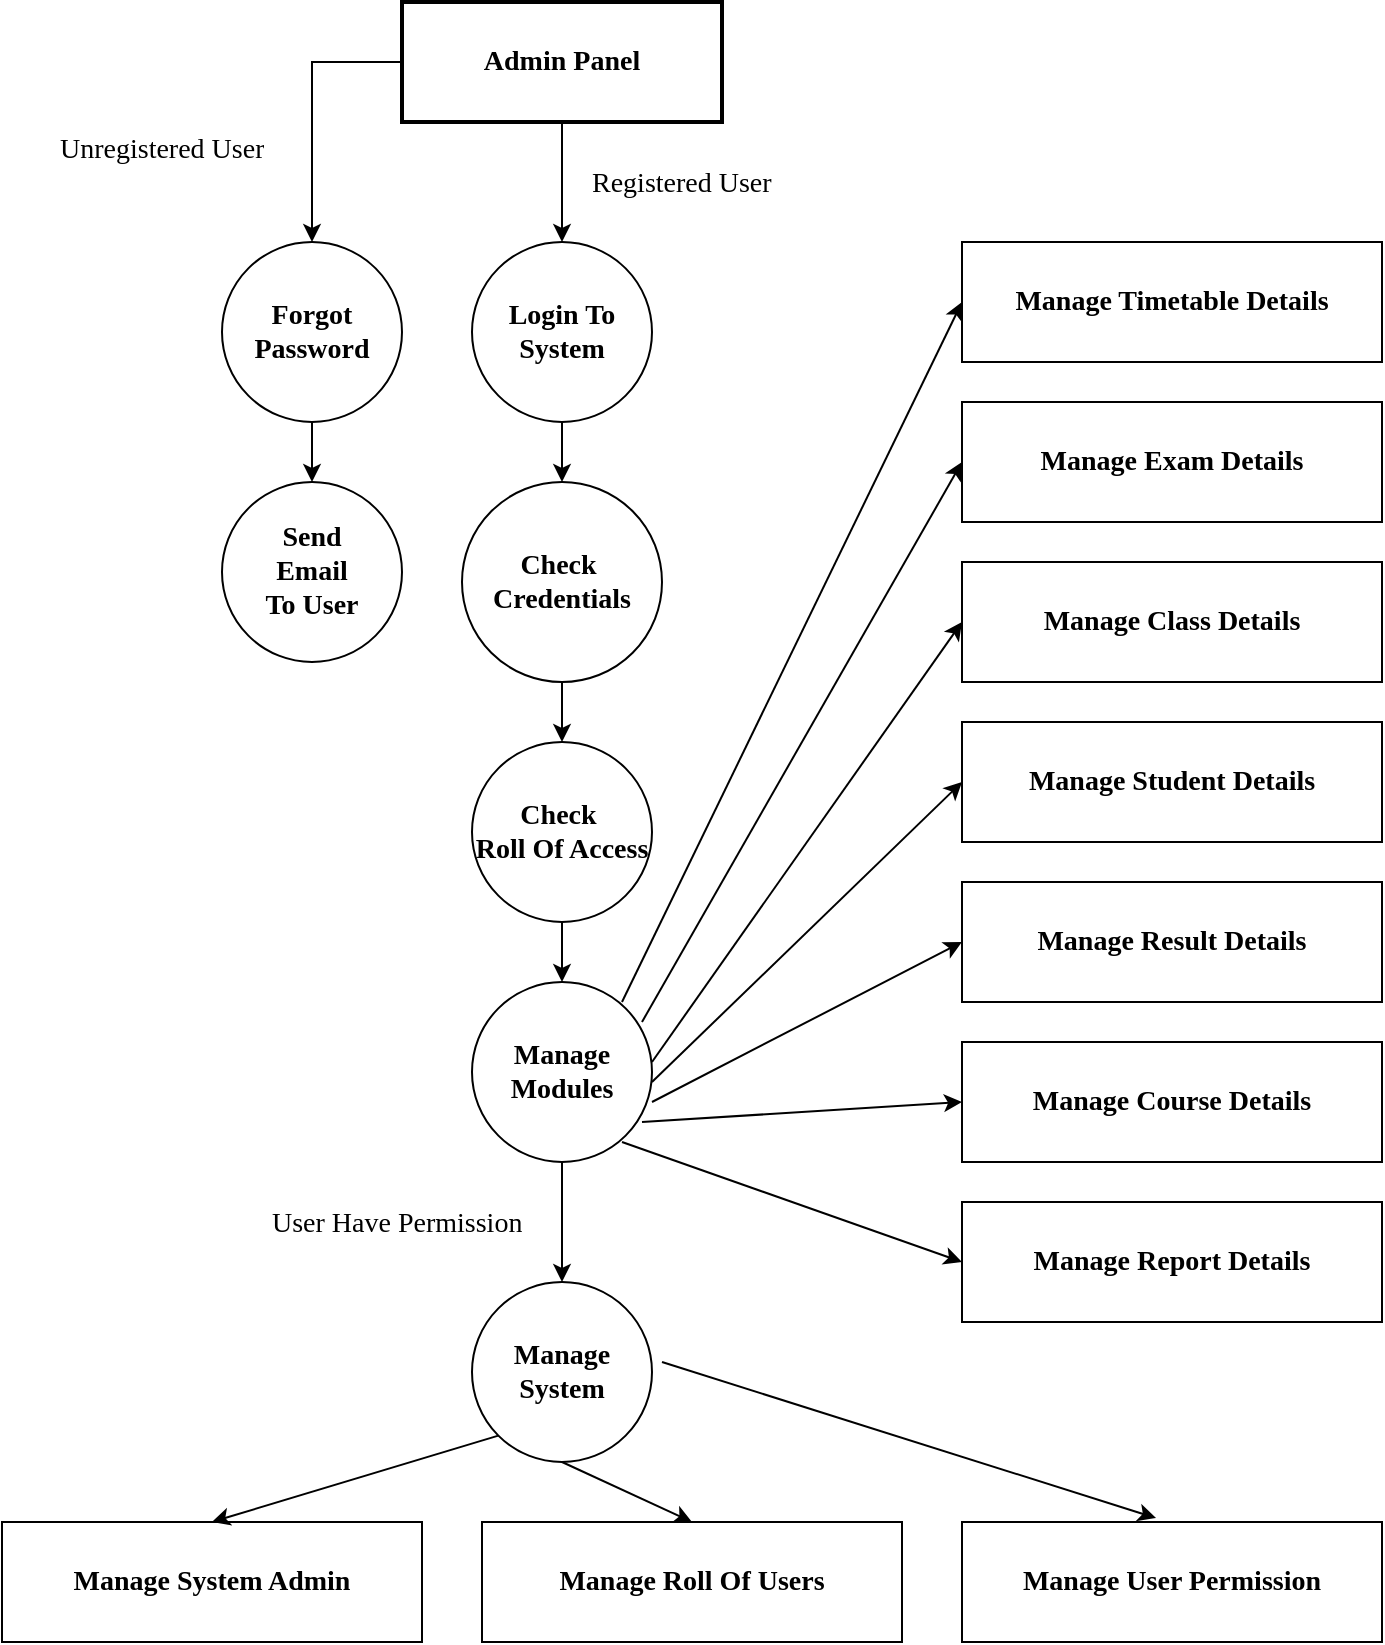 <mxfile version="18.0.0" type="github">
  <diagram id="ls_X3aQxMcxnJuxUbApl" name="Page-1">
    <mxGraphModel dx="1718" dy="482" grid="1" gridSize="10" guides="1" tooltips="1" connect="1" arrows="1" fold="1" page="1" pageScale="1" pageWidth="850" pageHeight="1100" math="0" shadow="0">
      <root>
        <mxCell id="0" />
        <mxCell id="1" parent="0" />
        <mxCell id="jNjzk4i6pZxGlqVZtwDw-62" style="edgeStyle=orthogonalEdgeStyle;rounded=0;orthogonalLoop=1;jettySize=auto;html=1;entryX=0.5;entryY=0;entryDx=0;entryDy=0;fontFamily=Tahoma;fontSize=14;" edge="1" parent="1" source="jNjzk4i6pZxGlqVZtwDw-7" target="jNjzk4i6pZxGlqVZtwDw-45">
          <mxGeometry relative="1" as="geometry">
            <Array as="points">
              <mxPoint x="35" y="110" />
            </Array>
          </mxGeometry>
        </mxCell>
        <mxCell id="jNjzk4i6pZxGlqVZtwDw-64" style="edgeStyle=orthogonalEdgeStyle;rounded=0;orthogonalLoop=1;jettySize=auto;html=1;exitX=0.5;exitY=1;exitDx=0;exitDy=0;fontFamily=Tahoma;fontSize=14;entryX=0.5;entryY=0;entryDx=0;entryDy=0;" edge="1" parent="1" source="jNjzk4i6pZxGlqVZtwDw-7" target="jNjzk4i6pZxGlqVZtwDw-47">
          <mxGeometry relative="1" as="geometry">
            <mxPoint x="170" y="200" as="targetPoint" />
          </mxGeometry>
        </mxCell>
        <mxCell id="jNjzk4i6pZxGlqVZtwDw-7" value="&lt;b&gt;Admin Panel&lt;/b&gt;" style="rounded=0;whiteSpace=wrap;html=1;fontFamily=Tahoma;fontSize=14;strokeWidth=2;" vertex="1" parent="1">
          <mxGeometry x="80" y="80" width="160" height="60" as="geometry" />
        </mxCell>
        <mxCell id="jNjzk4i6pZxGlqVZtwDw-63" style="edgeStyle=orthogonalEdgeStyle;rounded=0;orthogonalLoop=1;jettySize=auto;html=1;exitX=0.5;exitY=1;exitDx=0;exitDy=0;entryX=0.5;entryY=0;entryDx=0;entryDy=0;fontFamily=Tahoma;fontSize=14;" edge="1" parent="1" source="jNjzk4i6pZxGlqVZtwDw-45" target="jNjzk4i6pZxGlqVZtwDw-46">
          <mxGeometry relative="1" as="geometry" />
        </mxCell>
        <mxCell id="jNjzk4i6pZxGlqVZtwDw-45" value="&lt;b&gt;Forgot&lt;br&gt;Password&lt;/b&gt;" style="ellipse;whiteSpace=wrap;html=1;aspect=fixed;fontFamily=Tahoma;fontSize=14;" vertex="1" parent="1">
          <mxGeometry x="-10" y="200" width="90" height="90" as="geometry" />
        </mxCell>
        <mxCell id="jNjzk4i6pZxGlqVZtwDw-46" value="&lt;b&gt;Send &lt;br&gt;Email&lt;br&gt;To User&lt;/b&gt;" style="ellipse;whiteSpace=wrap;html=1;aspect=fixed;fontFamily=Tahoma;fontSize=14;" vertex="1" parent="1">
          <mxGeometry x="-10" y="320" width="90" height="90" as="geometry" />
        </mxCell>
        <mxCell id="jNjzk4i6pZxGlqVZtwDw-66" style="edgeStyle=orthogonalEdgeStyle;rounded=0;orthogonalLoop=1;jettySize=auto;html=1;exitX=0.5;exitY=1;exitDx=0;exitDy=0;entryX=0.5;entryY=0;entryDx=0;entryDy=0;fontFamily=Tahoma;fontSize=14;" edge="1" parent="1" source="jNjzk4i6pZxGlqVZtwDw-47" target="jNjzk4i6pZxGlqVZtwDw-48">
          <mxGeometry relative="1" as="geometry" />
        </mxCell>
        <mxCell id="jNjzk4i6pZxGlqVZtwDw-47" value="&lt;b&gt;Login To System&lt;/b&gt;" style="ellipse;whiteSpace=wrap;html=1;aspect=fixed;fontFamily=Tahoma;fontSize=14;" vertex="1" parent="1">
          <mxGeometry x="115" y="200" width="90" height="90" as="geometry" />
        </mxCell>
        <mxCell id="jNjzk4i6pZxGlqVZtwDw-67" style="edgeStyle=orthogonalEdgeStyle;rounded=0;orthogonalLoop=1;jettySize=auto;html=1;exitX=0.5;exitY=1;exitDx=0;exitDy=0;entryX=0.5;entryY=0;entryDx=0;entryDy=0;fontFamily=Tahoma;fontSize=14;" edge="1" parent="1" source="jNjzk4i6pZxGlqVZtwDw-48" target="jNjzk4i6pZxGlqVZtwDw-49">
          <mxGeometry relative="1" as="geometry" />
        </mxCell>
        <mxCell id="jNjzk4i6pZxGlqVZtwDw-48" value="&lt;b&gt;Check&amp;nbsp;&lt;br&gt;Credentials&lt;/b&gt;" style="ellipse;whiteSpace=wrap;html=1;aspect=fixed;fontFamily=Tahoma;fontSize=14;" vertex="1" parent="1">
          <mxGeometry x="110" y="320" width="100" height="100" as="geometry" />
        </mxCell>
        <mxCell id="jNjzk4i6pZxGlqVZtwDw-68" style="edgeStyle=orthogonalEdgeStyle;rounded=0;orthogonalLoop=1;jettySize=auto;html=1;exitX=0.5;exitY=1;exitDx=0;exitDy=0;entryX=0.5;entryY=0;entryDx=0;entryDy=0;fontFamily=Tahoma;fontSize=14;" edge="1" parent="1" source="jNjzk4i6pZxGlqVZtwDw-49" target="jNjzk4i6pZxGlqVZtwDw-50">
          <mxGeometry relative="1" as="geometry" />
        </mxCell>
        <mxCell id="jNjzk4i6pZxGlqVZtwDw-49" value="&lt;b&gt;Check&amp;nbsp;&lt;br&gt;Roll Of Access&lt;/b&gt;" style="ellipse;whiteSpace=wrap;html=1;aspect=fixed;fontFamily=Tahoma;fontSize=14;" vertex="1" parent="1">
          <mxGeometry x="115" y="450" width="90" height="90" as="geometry" />
        </mxCell>
        <mxCell id="jNjzk4i6pZxGlqVZtwDw-69" style="edgeStyle=orthogonalEdgeStyle;rounded=0;orthogonalLoop=1;jettySize=auto;html=1;exitX=0.5;exitY=1;exitDx=0;exitDy=0;entryX=0.5;entryY=0;entryDx=0;entryDy=0;fontFamily=Tahoma;fontSize=14;" edge="1" parent="1" source="jNjzk4i6pZxGlqVZtwDw-50" target="jNjzk4i6pZxGlqVZtwDw-58">
          <mxGeometry relative="1" as="geometry" />
        </mxCell>
        <mxCell id="jNjzk4i6pZxGlqVZtwDw-50" value="&lt;b&gt;Manage Modules&lt;/b&gt;" style="ellipse;whiteSpace=wrap;html=1;aspect=fixed;fontFamily=Tahoma;fontSize=14;" vertex="1" parent="1">
          <mxGeometry x="115" y="570" width="90" height="90" as="geometry" />
        </mxCell>
        <mxCell id="jNjzk4i6pZxGlqVZtwDw-51" value="&lt;b&gt;Manage Timetable Details&lt;/b&gt;" style="rounded=0;whiteSpace=wrap;html=1;fontFamily=Tahoma;fontSize=14;" vertex="1" parent="1">
          <mxGeometry x="360" y="200" width="210" height="60" as="geometry" />
        </mxCell>
        <mxCell id="jNjzk4i6pZxGlqVZtwDw-52" value="&lt;b&gt;Manage Exam Details&lt;/b&gt;" style="rounded=0;whiteSpace=wrap;html=1;fontFamily=Tahoma;fontSize=14;" vertex="1" parent="1">
          <mxGeometry x="360" y="280" width="210" height="60" as="geometry" />
        </mxCell>
        <mxCell id="jNjzk4i6pZxGlqVZtwDw-53" value="&lt;b&gt;Manage Class Details&lt;/b&gt;" style="rounded=0;whiteSpace=wrap;html=1;fontFamily=Tahoma;fontSize=14;" vertex="1" parent="1">
          <mxGeometry x="360" y="360" width="210" height="60" as="geometry" />
        </mxCell>
        <mxCell id="jNjzk4i6pZxGlqVZtwDw-54" value="&lt;b&gt;Manage Student Details&lt;/b&gt;" style="rounded=0;whiteSpace=wrap;html=1;fontFamily=Tahoma;fontSize=14;" vertex="1" parent="1">
          <mxGeometry x="360" y="440" width="210" height="60" as="geometry" />
        </mxCell>
        <mxCell id="jNjzk4i6pZxGlqVZtwDw-55" value="&lt;b&gt;Manage Result Details&lt;/b&gt;" style="rounded=0;whiteSpace=wrap;html=1;fontFamily=Tahoma;fontSize=14;" vertex="1" parent="1">
          <mxGeometry x="360" y="520" width="210" height="60" as="geometry" />
        </mxCell>
        <mxCell id="jNjzk4i6pZxGlqVZtwDw-56" value="&lt;b&gt;Manage Course Details&lt;/b&gt;" style="rounded=0;whiteSpace=wrap;html=1;fontFamily=Tahoma;fontSize=14;" vertex="1" parent="1">
          <mxGeometry x="360" y="600" width="210" height="60" as="geometry" />
        </mxCell>
        <mxCell id="jNjzk4i6pZxGlqVZtwDw-57" value="&lt;b&gt;Manage Report Details&lt;/b&gt;" style="rounded=0;whiteSpace=wrap;html=1;fontFamily=Tahoma;fontSize=14;" vertex="1" parent="1">
          <mxGeometry x="360" y="680" width="210" height="60" as="geometry" />
        </mxCell>
        <mxCell id="jNjzk4i6pZxGlqVZtwDw-58" value="&lt;b&gt;Manage System&lt;/b&gt;" style="ellipse;whiteSpace=wrap;html=1;aspect=fixed;fontFamily=Tahoma;fontSize=14;" vertex="1" parent="1">
          <mxGeometry x="115" y="720" width="90" height="90" as="geometry" />
        </mxCell>
        <mxCell id="jNjzk4i6pZxGlqVZtwDw-59" value="&lt;b&gt;Manage User Permission&lt;/b&gt;" style="rounded=0;whiteSpace=wrap;html=1;fontFamily=Tahoma;fontSize=14;" vertex="1" parent="1">
          <mxGeometry x="360" y="840" width="210" height="60" as="geometry" />
        </mxCell>
        <mxCell id="jNjzk4i6pZxGlqVZtwDw-60" value="&lt;b&gt;Manage Roll Of Users&lt;/b&gt;" style="rounded=0;whiteSpace=wrap;html=1;fontFamily=Tahoma;fontSize=14;" vertex="1" parent="1">
          <mxGeometry x="120" y="840" width="210" height="60" as="geometry" />
        </mxCell>
        <mxCell id="jNjzk4i6pZxGlqVZtwDw-61" value="&lt;b&gt;Manage System Admin&lt;/b&gt;" style="rounded=0;whiteSpace=wrap;html=1;fontFamily=Tahoma;fontSize=14;" vertex="1" parent="1">
          <mxGeometry x="-120" y="840" width="210" height="60" as="geometry" />
        </mxCell>
        <mxCell id="jNjzk4i6pZxGlqVZtwDw-65" style="edgeStyle=orthogonalEdgeStyle;rounded=0;orthogonalLoop=1;jettySize=auto;html=1;exitX=0.5;exitY=1;exitDx=0;exitDy=0;fontFamily=Tahoma;fontSize=14;" edge="1" parent="1" source="jNjzk4i6pZxGlqVZtwDw-7" target="jNjzk4i6pZxGlqVZtwDw-7">
          <mxGeometry relative="1" as="geometry" />
        </mxCell>
        <mxCell id="jNjzk4i6pZxGlqVZtwDw-70" value="" style="endArrow=classic;html=1;rounded=0;fontFamily=Tahoma;fontSize=14;entryX=0;entryY=0.5;entryDx=0;entryDy=0;" edge="1" parent="1" target="jNjzk4i6pZxGlqVZtwDw-51">
          <mxGeometry width="50" height="50" relative="1" as="geometry">
            <mxPoint x="190" y="580" as="sourcePoint" />
            <mxPoint x="240" y="530" as="targetPoint" />
          </mxGeometry>
        </mxCell>
        <mxCell id="jNjzk4i6pZxGlqVZtwDw-71" value="" style="endArrow=classic;html=1;rounded=0;fontFamily=Tahoma;fontSize=14;entryX=0;entryY=0.5;entryDx=0;entryDy=0;" edge="1" parent="1" target="jNjzk4i6pZxGlqVZtwDw-52">
          <mxGeometry width="50" height="50" relative="1" as="geometry">
            <mxPoint x="200" y="590" as="sourcePoint" />
            <mxPoint x="370" y="240" as="targetPoint" />
          </mxGeometry>
        </mxCell>
        <mxCell id="jNjzk4i6pZxGlqVZtwDw-72" value="" style="endArrow=classic;html=1;rounded=0;fontFamily=Tahoma;fontSize=14;entryX=0;entryY=0.5;entryDx=0;entryDy=0;" edge="1" parent="1" target="jNjzk4i6pZxGlqVZtwDw-53">
          <mxGeometry width="50" height="50" relative="1" as="geometry">
            <mxPoint x="205" y="610" as="sourcePoint" />
            <mxPoint x="365" y="330" as="targetPoint" />
          </mxGeometry>
        </mxCell>
        <mxCell id="jNjzk4i6pZxGlqVZtwDw-73" value="" style="endArrow=classic;html=1;rounded=0;fontFamily=Tahoma;fontSize=14;entryX=0;entryY=0.5;entryDx=0;entryDy=0;" edge="1" parent="1" target="jNjzk4i6pZxGlqVZtwDw-54">
          <mxGeometry width="50" height="50" relative="1" as="geometry">
            <mxPoint x="205" y="620" as="sourcePoint" />
            <mxPoint x="360" y="400" as="targetPoint" />
          </mxGeometry>
        </mxCell>
        <mxCell id="jNjzk4i6pZxGlqVZtwDw-74" value="" style="endArrow=classic;html=1;rounded=0;fontFamily=Tahoma;fontSize=14;entryX=0;entryY=0.5;entryDx=0;entryDy=0;" edge="1" parent="1" target="jNjzk4i6pZxGlqVZtwDw-55">
          <mxGeometry width="50" height="50" relative="1" as="geometry">
            <mxPoint x="205" y="630" as="sourcePoint" />
            <mxPoint x="360" y="480" as="targetPoint" />
          </mxGeometry>
        </mxCell>
        <mxCell id="jNjzk4i6pZxGlqVZtwDw-75" value="" style="endArrow=classic;html=1;rounded=0;fontFamily=Tahoma;fontSize=14;entryX=0;entryY=0.5;entryDx=0;entryDy=0;" edge="1" parent="1" target="jNjzk4i6pZxGlqVZtwDw-56">
          <mxGeometry width="50" height="50" relative="1" as="geometry">
            <mxPoint x="200" y="640" as="sourcePoint" />
            <mxPoint x="355" y="560" as="targetPoint" />
          </mxGeometry>
        </mxCell>
        <mxCell id="jNjzk4i6pZxGlqVZtwDw-76" value="" style="endArrow=classic;html=1;rounded=0;fontFamily=Tahoma;fontSize=14;entryX=0;entryY=0.5;entryDx=0;entryDy=0;" edge="1" parent="1" target="jNjzk4i6pZxGlqVZtwDw-57">
          <mxGeometry width="50" height="50" relative="1" as="geometry">
            <mxPoint x="190" y="650" as="sourcePoint" />
            <mxPoint x="350" y="640" as="targetPoint" />
          </mxGeometry>
        </mxCell>
        <mxCell id="jNjzk4i6pZxGlqVZtwDw-77" value="" style="endArrow=classic;html=1;rounded=0;fontFamily=Tahoma;fontSize=14;entryX=0.5;entryY=0;entryDx=0;entryDy=0;exitX=0.5;exitY=1;exitDx=0;exitDy=0;" edge="1" parent="1" target="jNjzk4i6pZxGlqVZtwDw-60">
          <mxGeometry width="50" height="50" relative="1" as="geometry">
            <mxPoint x="160" y="810" as="sourcePoint" />
            <mxPoint x="230" y="770" as="targetPoint" />
          </mxGeometry>
        </mxCell>
        <mxCell id="jNjzk4i6pZxGlqVZtwDw-78" value="" style="endArrow=classic;html=1;rounded=0;fontFamily=Tahoma;fontSize=14;entryX=0.5;entryY=0;entryDx=0;entryDy=0;exitX=0;exitY=1;exitDx=0;exitDy=0;" edge="1" parent="1" source="jNjzk4i6pZxGlqVZtwDw-58" target="jNjzk4i6pZxGlqVZtwDw-61">
          <mxGeometry width="50" height="50" relative="1" as="geometry">
            <mxPoint x="45" y="750" as="sourcePoint" />
            <mxPoint x="110" y="780" as="targetPoint" />
          </mxGeometry>
        </mxCell>
        <mxCell id="jNjzk4i6pZxGlqVZtwDw-79" value="" style="endArrow=classic;html=1;rounded=0;fontFamily=Tahoma;fontSize=14;entryX=0.462;entryY=-0.033;entryDx=0;entryDy=0;entryPerimeter=0;" edge="1" parent="1" target="jNjzk4i6pZxGlqVZtwDw-59">
          <mxGeometry width="50" height="50" relative="1" as="geometry">
            <mxPoint x="210" y="760" as="sourcePoint" />
            <mxPoint x="460" y="810" as="targetPoint" />
          </mxGeometry>
        </mxCell>
        <mxCell id="jNjzk4i6pZxGlqVZtwDw-88" value="&lt;h1&gt;&lt;span style=&quot;font-size: 14px; font-weight: 400; text-align: center;&quot;&gt;&lt;font color=&quot;#000000&quot;&gt;Registered User&lt;/font&gt;&lt;/span&gt;&lt;br&gt;&lt;/h1&gt;" style="text;html=1;strokeColor=none;fillColor=none;spacing=5;spacingTop=-20;whiteSpace=wrap;overflow=hidden;rounded=0;fontFamily=Tahoma;fontSize=14;fontColor=#808080;" vertex="1" parent="1">
          <mxGeometry x="170" y="140" width="190" height="40" as="geometry" />
        </mxCell>
        <mxCell id="jNjzk4i6pZxGlqVZtwDw-89" value="&lt;h1&gt;&lt;span style=&quot;font-size: 14px; font-weight: 400; text-align: center;&quot;&gt;&lt;font color=&quot;#000000&quot;&gt;Unregistered User&lt;/font&gt;&lt;/span&gt;&lt;br&gt;&lt;/h1&gt;" style="text;html=1;strokeColor=none;fillColor=none;spacing=5;spacingTop=-20;whiteSpace=wrap;overflow=hidden;rounded=0;fontFamily=Tahoma;fontSize=14;fontColor=#808080;" vertex="1" parent="1">
          <mxGeometry x="-96" y="123" width="190" height="40" as="geometry" />
        </mxCell>
        <mxCell id="jNjzk4i6pZxGlqVZtwDw-90" value="&lt;h1&gt;&lt;span style=&quot;font-size: 14px; font-weight: 400; text-align: center;&quot;&gt;&lt;font color=&quot;#000000&quot;&gt;User Have Permission&lt;/font&gt;&lt;/span&gt;&lt;br&gt;&lt;/h1&gt;" style="text;html=1;strokeColor=none;fillColor=none;spacing=5;spacingTop=-20;whiteSpace=wrap;overflow=hidden;rounded=0;fontFamily=Tahoma;fontSize=14;fontColor=#808080;" vertex="1" parent="1">
          <mxGeometry x="10" y="660" width="190" height="40" as="geometry" />
        </mxCell>
      </root>
    </mxGraphModel>
  </diagram>
</mxfile>
